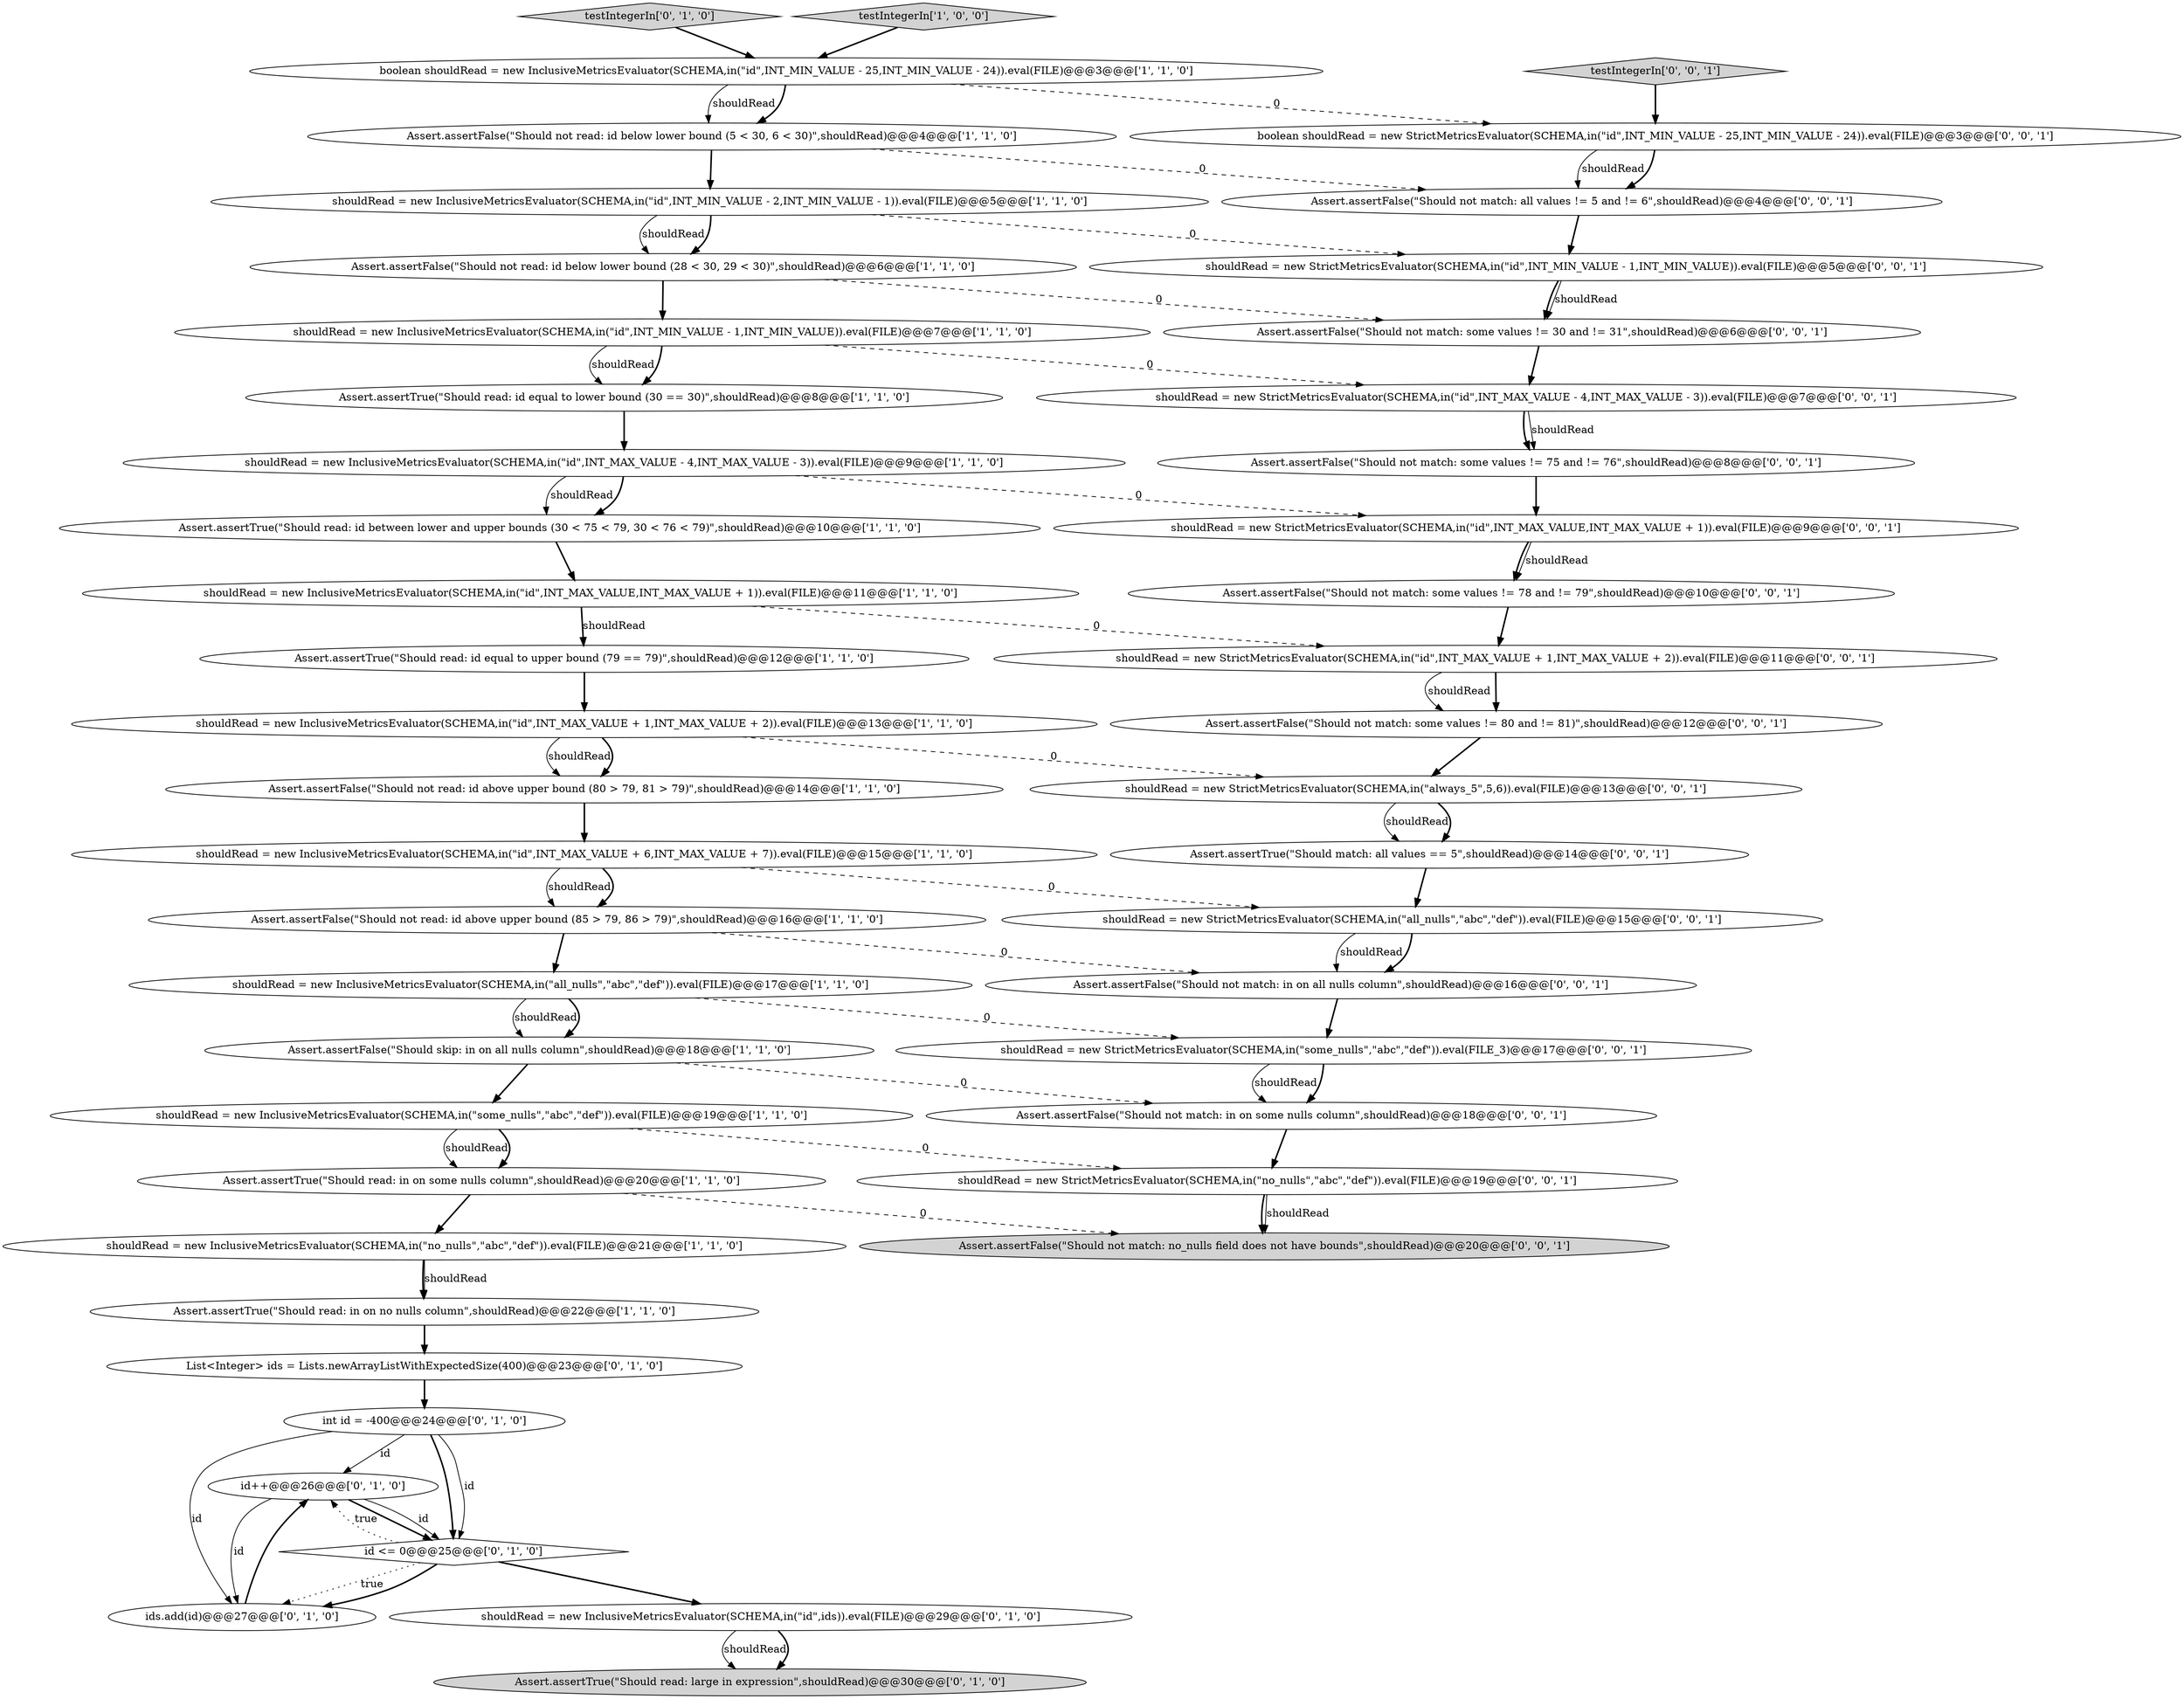 digraph {
38 [style = filled, label = "testIntegerIn['0', '0', '1']", fillcolor = lightgray, shape = diamond image = "AAA0AAABBB3BBB"];
18 [style = filled, label = "Assert.assertTrue(\"Should read: id equal to lower bound (30 == 30)\",shouldRead)@@@8@@@['1', '1', '0']", fillcolor = white, shape = ellipse image = "AAA0AAABBB1BBB"];
17 [style = filled, label = "shouldRead = new InclusiveMetricsEvaluator(SCHEMA,in(\"id\",INT_MAX_VALUE,INT_MAX_VALUE + 1)).eval(FILE)@@@11@@@['1', '1', '0']", fillcolor = white, shape = ellipse image = "AAA0AAABBB1BBB"];
28 [style = filled, label = "Assert.assertTrue(\"Should read: large in expression\",shouldRead)@@@30@@@['0', '1', '0']", fillcolor = lightgray, shape = ellipse image = "AAA1AAABBB2BBB"];
16 [style = filled, label = "shouldRead = new InclusiveMetricsEvaluator(SCHEMA,in(\"id\",INT_MAX_VALUE - 4,INT_MAX_VALUE - 3)).eval(FILE)@@@9@@@['1', '1', '0']", fillcolor = white, shape = ellipse image = "AAA0AAABBB1BBB"];
27 [style = filled, label = "testIntegerIn['0', '1', '0']", fillcolor = lightgray, shape = diamond image = "AAA0AAABBB2BBB"];
14 [style = filled, label = "shouldRead = new InclusiveMetricsEvaluator(SCHEMA,in(\"id\",INT_MIN_VALUE - 1,INT_MIN_VALUE)).eval(FILE)@@@7@@@['1', '1', '0']", fillcolor = white, shape = ellipse image = "AAA0AAABBB1BBB"];
13 [style = filled, label = "Assert.assertFalse(\"Should skip: in on all nulls column\",shouldRead)@@@18@@@['1', '1', '0']", fillcolor = white, shape = ellipse image = "AAA0AAABBB1BBB"];
33 [style = filled, label = "Assert.assertFalse(\"Should not match: some values != 30 and != 31\",shouldRead)@@@6@@@['0', '0', '1']", fillcolor = white, shape = ellipse image = "AAA0AAABBB3BBB"];
23 [style = filled, label = "id++@@@26@@@['0', '1', '0']", fillcolor = white, shape = ellipse image = "AAA1AAABBB2BBB"];
21 [style = filled, label = "shouldRead = new InclusiveMetricsEvaluator(SCHEMA,in(\"id\",ids)).eval(FILE)@@@29@@@['0', '1', '0']", fillcolor = white, shape = ellipse image = "AAA1AAABBB2BBB"];
3 [style = filled, label = "shouldRead = new InclusiveMetricsEvaluator(SCHEMA,in(\"id\",INT_MAX_VALUE + 1,INT_MAX_VALUE + 2)).eval(FILE)@@@13@@@['1', '1', '0']", fillcolor = white, shape = ellipse image = "AAA0AAABBB1BBB"];
19 [style = filled, label = "shouldRead = new InclusiveMetricsEvaluator(SCHEMA,in(\"id\",INT_MAX_VALUE + 6,INT_MAX_VALUE + 7)).eval(FILE)@@@15@@@['1', '1', '0']", fillcolor = white, shape = ellipse image = "AAA0AAABBB1BBB"];
35 [style = filled, label = "Assert.assertFalse(\"Should not match: all values != 5 and != 6\",shouldRead)@@@4@@@['0', '0', '1']", fillcolor = white, shape = ellipse image = "AAA0AAABBB3BBB"];
42 [style = filled, label = "shouldRead = new StrictMetricsEvaluator(SCHEMA,in(\"id\",INT_MIN_VALUE - 1,INT_MIN_VALUE)).eval(FILE)@@@5@@@['0', '0', '1']", fillcolor = white, shape = ellipse image = "AAA0AAABBB3BBB"];
43 [style = filled, label = "Assert.assertFalse(\"Should not match: some values != 78 and != 79\",shouldRead)@@@10@@@['0', '0', '1']", fillcolor = white, shape = ellipse image = "AAA0AAABBB3BBB"];
10 [style = filled, label = "shouldRead = new InclusiveMetricsEvaluator(SCHEMA,in(\"all_nulls\",\"abc\",\"def\")).eval(FILE)@@@17@@@['1', '1', '0']", fillcolor = white, shape = ellipse image = "AAA0AAABBB1BBB"];
2 [style = filled, label = "Assert.assertFalse(\"Should not read: id above upper bound (80 > 79, 81 > 79)\",shouldRead)@@@14@@@['1', '1', '0']", fillcolor = white, shape = ellipse image = "AAA0AAABBB1BBB"];
41 [style = filled, label = "Assert.assertFalse(\"Should not match: some values != 80 and != 81)\",shouldRead)@@@12@@@['0', '0', '1']", fillcolor = white, shape = ellipse image = "AAA0AAABBB3BBB"];
7 [style = filled, label = "Assert.assertFalse(\"Should not read: id below lower bound (28 < 30, 29 < 30)\",shouldRead)@@@6@@@['1', '1', '0']", fillcolor = white, shape = ellipse image = "AAA0AAABBB1BBB"];
8 [style = filled, label = "testIntegerIn['1', '0', '0']", fillcolor = lightgray, shape = diamond image = "AAA0AAABBB1BBB"];
32 [style = filled, label = "Assert.assertFalse(\"Should not match: some values != 75 and != 76\",shouldRead)@@@8@@@['0', '0', '1']", fillcolor = white, shape = ellipse image = "AAA0AAABBB3BBB"];
26 [style = filled, label = "int id = -400@@@24@@@['0', '1', '0']", fillcolor = white, shape = ellipse image = "AAA1AAABBB2BBB"];
40 [style = filled, label = "Assert.assertTrue(\"Should match: all values == 5\",shouldRead)@@@14@@@['0', '0', '1']", fillcolor = white, shape = ellipse image = "AAA0AAABBB3BBB"];
31 [style = filled, label = "shouldRead = new StrictMetricsEvaluator(SCHEMA,in(\"no_nulls\",\"abc\",\"def\")).eval(FILE)@@@19@@@['0', '0', '1']", fillcolor = white, shape = ellipse image = "AAA0AAABBB3BBB"];
1 [style = filled, label = "Assert.assertFalse(\"Should not read: id above upper bound (85 > 79, 86 > 79)\",shouldRead)@@@16@@@['1', '1', '0']", fillcolor = white, shape = ellipse image = "AAA0AAABBB1BBB"];
15 [style = filled, label = "Assert.assertFalse(\"Should not read: id below lower bound (5 < 30, 6 < 30)\",shouldRead)@@@4@@@['1', '1', '0']", fillcolor = white, shape = ellipse image = "AAA0AAABBB1BBB"];
25 [style = filled, label = "ids.add(id)@@@27@@@['0', '1', '0']", fillcolor = white, shape = ellipse image = "AAA1AAABBB2BBB"];
12 [style = filled, label = "boolean shouldRead = new InclusiveMetricsEvaluator(SCHEMA,in(\"id\",INT_MIN_VALUE - 25,INT_MIN_VALUE - 24)).eval(FILE)@@@3@@@['1', '1', '0']", fillcolor = white, shape = ellipse image = "AAA0AAABBB1BBB"];
11 [style = filled, label = "Assert.assertTrue(\"Should read: id between lower and upper bounds (30 < 75 < 79, 30 < 76 < 79)\",shouldRead)@@@10@@@['1', '1', '0']", fillcolor = white, shape = ellipse image = "AAA0AAABBB1BBB"];
0 [style = filled, label = "Assert.assertTrue(\"Should read: in on some nulls column\",shouldRead)@@@20@@@['1', '1', '0']", fillcolor = white, shape = ellipse image = "AAA0AAABBB1BBB"];
9 [style = filled, label = "Assert.assertTrue(\"Should read: id equal to upper bound (79 == 79)\",shouldRead)@@@12@@@['1', '1', '0']", fillcolor = white, shape = ellipse image = "AAA0AAABBB1BBB"];
22 [style = filled, label = "id <= 0@@@25@@@['0', '1', '0']", fillcolor = white, shape = diamond image = "AAA1AAABBB2BBB"];
30 [style = filled, label = "shouldRead = new StrictMetricsEvaluator(SCHEMA,in(\"some_nulls\",\"abc\",\"def\")).eval(FILE_3)@@@17@@@['0', '0', '1']", fillcolor = white, shape = ellipse image = "AAA0AAABBB3BBB"];
34 [style = filled, label = "shouldRead = new StrictMetricsEvaluator(SCHEMA,in(\"always_5\",5,6)).eval(FILE)@@@13@@@['0', '0', '1']", fillcolor = white, shape = ellipse image = "AAA0AAABBB3BBB"];
6 [style = filled, label = "shouldRead = new InclusiveMetricsEvaluator(SCHEMA,in(\"some_nulls\",\"abc\",\"def\")).eval(FILE)@@@19@@@['1', '1', '0']", fillcolor = white, shape = ellipse image = "AAA0AAABBB1BBB"];
47 [style = filled, label = "shouldRead = new StrictMetricsEvaluator(SCHEMA,in(\"id\",INT_MAX_VALUE,INT_MAX_VALUE + 1)).eval(FILE)@@@9@@@['0', '0', '1']", fillcolor = white, shape = ellipse image = "AAA0AAABBB3BBB"];
24 [style = filled, label = "List<Integer> ids = Lists.newArrayListWithExpectedSize(400)@@@23@@@['0', '1', '0']", fillcolor = white, shape = ellipse image = "AAA1AAABBB2BBB"];
4 [style = filled, label = "shouldRead = new InclusiveMetricsEvaluator(SCHEMA,in(\"id\",INT_MIN_VALUE - 2,INT_MIN_VALUE - 1)).eval(FILE)@@@5@@@['1', '1', '0']", fillcolor = white, shape = ellipse image = "AAA0AAABBB1BBB"];
36 [style = filled, label = "shouldRead = new StrictMetricsEvaluator(SCHEMA,in(\"id\",INT_MAX_VALUE + 1,INT_MAX_VALUE + 2)).eval(FILE)@@@11@@@['0', '0', '1']", fillcolor = white, shape = ellipse image = "AAA0AAABBB3BBB"];
20 [style = filled, label = "shouldRead = new InclusiveMetricsEvaluator(SCHEMA,in(\"no_nulls\",\"abc\",\"def\")).eval(FILE)@@@21@@@['1', '1', '0']", fillcolor = white, shape = ellipse image = "AAA0AAABBB1BBB"];
29 [style = filled, label = "shouldRead = new StrictMetricsEvaluator(SCHEMA,in(\"id\",INT_MAX_VALUE - 4,INT_MAX_VALUE - 3)).eval(FILE)@@@7@@@['0', '0', '1']", fillcolor = white, shape = ellipse image = "AAA0AAABBB3BBB"];
46 [style = filled, label = "boolean shouldRead = new StrictMetricsEvaluator(SCHEMA,in(\"id\",INT_MIN_VALUE - 25,INT_MIN_VALUE - 24)).eval(FILE)@@@3@@@['0', '0', '1']", fillcolor = white, shape = ellipse image = "AAA0AAABBB3BBB"];
45 [style = filled, label = "shouldRead = new StrictMetricsEvaluator(SCHEMA,in(\"all_nulls\",\"abc\",\"def\")).eval(FILE)@@@15@@@['0', '0', '1']", fillcolor = white, shape = ellipse image = "AAA0AAABBB3BBB"];
39 [style = filled, label = "Assert.assertFalse(\"Should not match: in on some nulls column\",shouldRead)@@@18@@@['0', '0', '1']", fillcolor = white, shape = ellipse image = "AAA0AAABBB3BBB"];
37 [style = filled, label = "Assert.assertFalse(\"Should not match: in on all nulls column\",shouldRead)@@@16@@@['0', '0', '1']", fillcolor = white, shape = ellipse image = "AAA0AAABBB3BBB"];
5 [style = filled, label = "Assert.assertTrue(\"Should read: in on no nulls column\",shouldRead)@@@22@@@['1', '1', '0']", fillcolor = white, shape = ellipse image = "AAA0AAABBB1BBB"];
44 [style = filled, label = "Assert.assertFalse(\"Should not match: no_nulls field does not have bounds\",shouldRead)@@@20@@@['0', '0', '1']", fillcolor = lightgray, shape = ellipse image = "AAA0AAABBB3BBB"];
23->22 [style = bold, label=""];
30->39 [style = solid, label="shouldRead"];
10->13 [style = solid, label="shouldRead"];
23->22 [style = solid, label="id"];
13->6 [style = bold, label=""];
35->42 [style = bold, label=""];
19->45 [style = dashed, label="0"];
26->23 [style = solid, label="id"];
0->20 [style = bold, label=""];
37->30 [style = bold, label=""];
29->32 [style = bold, label=""];
34->40 [style = solid, label="shouldRead"];
46->35 [style = solid, label="shouldRead"];
36->41 [style = solid, label="shouldRead"];
4->42 [style = dashed, label="0"];
17->36 [style = dashed, label="0"];
41->34 [style = bold, label=""];
33->29 [style = bold, label=""];
7->33 [style = dashed, label="0"];
45->37 [style = solid, label="shouldRead"];
26->22 [style = bold, label=""];
39->31 [style = bold, label=""];
31->44 [style = bold, label=""];
47->43 [style = bold, label=""];
12->15 [style = solid, label="shouldRead"];
1->10 [style = bold, label=""];
3->2 [style = solid, label="shouldRead"];
4->7 [style = solid, label="shouldRead"];
40->45 [style = bold, label=""];
19->1 [style = solid, label="shouldRead"];
13->39 [style = dashed, label="0"];
11->17 [style = bold, label=""];
38->46 [style = bold, label=""];
16->11 [style = solid, label="shouldRead"];
7->14 [style = bold, label=""];
36->41 [style = bold, label=""];
22->25 [style = dotted, label="true"];
5->24 [style = bold, label=""];
22->25 [style = bold, label=""];
17->9 [style = bold, label=""];
1->37 [style = dashed, label="0"];
14->18 [style = solid, label="shouldRead"];
23->25 [style = solid, label="id"];
22->21 [style = bold, label=""];
6->0 [style = solid, label="shouldRead"];
24->26 [style = bold, label=""];
15->35 [style = dashed, label="0"];
42->33 [style = bold, label=""];
22->23 [style = dotted, label="true"];
26->25 [style = solid, label="id"];
4->7 [style = bold, label=""];
3->2 [style = bold, label=""];
20->5 [style = bold, label=""];
6->0 [style = bold, label=""];
15->4 [style = bold, label=""];
47->43 [style = solid, label="shouldRead"];
26->22 [style = solid, label="id"];
21->28 [style = solid, label="shouldRead"];
2->19 [style = bold, label=""];
31->44 [style = solid, label="shouldRead"];
10->13 [style = bold, label=""];
18->16 [style = bold, label=""];
43->36 [style = bold, label=""];
16->11 [style = bold, label=""];
42->33 [style = solid, label="shouldRead"];
20->5 [style = solid, label="shouldRead"];
30->39 [style = bold, label=""];
25->23 [style = bold, label=""];
6->31 [style = dashed, label="0"];
10->30 [style = dashed, label="0"];
12->46 [style = dashed, label="0"];
8->12 [style = bold, label=""];
14->18 [style = bold, label=""];
27->12 [style = bold, label=""];
19->1 [style = bold, label=""];
12->15 [style = bold, label=""];
0->44 [style = dashed, label="0"];
9->3 [style = bold, label=""];
14->29 [style = dashed, label="0"];
34->40 [style = bold, label=""];
29->32 [style = solid, label="shouldRead"];
46->35 [style = bold, label=""];
3->34 [style = dashed, label="0"];
45->37 [style = bold, label=""];
32->47 [style = bold, label=""];
16->47 [style = dashed, label="0"];
21->28 [style = bold, label=""];
17->9 [style = solid, label="shouldRead"];
}
